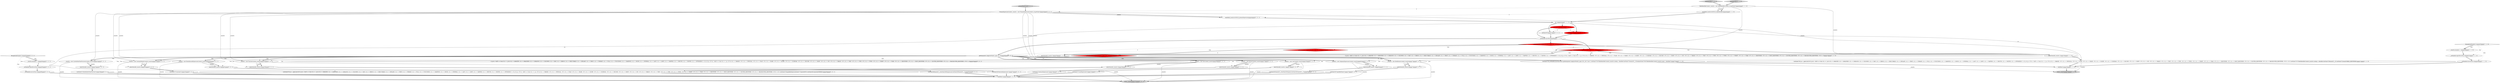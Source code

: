 digraph {
56 [style = filled, label = "primaryExpression['0', '0', '1']", fillcolor = lightgray, shape = diamond image = "AAA0AAABBB3BBB"];
17 [style = filled, label = "enterOuterAlt(_localctx,2)@@@26@@@['1', '1', '0']", fillcolor = white, shape = ellipse image = "AAA0AAABBB1BBB"];
25 [style = filled, label = "RecognitionException re@@@93@@@['0', '0', '1']", fillcolor = white, shape = diamond image = "AAA0AAABBB3BBB"];
23 [style = filled, label = "enterOuterAlt(_localctx,3)@@@25@@@['0', '0', '1']", fillcolor = white, shape = ellipse image = "AAA0AAABBB3BBB"];
24 [style = filled, label = "enterOuterAlt(_localctx,7)@@@63@@@['0', '0', '1']", fillcolor = white, shape = ellipse image = "AAA0AAABBB3BBB"];
6 [style = filled, label = "TableIdentifierContext _localctx = new TableIdentifierContext(_ctx,getState())@@@3@@@['1', '1', '0']", fillcolor = white, shape = ellipse image = "AAA0AAABBB1BBB"];
34 [style = filled, label = "{setState(588)match(T__0)setState(589)expression()setState(590)match(T__1)}@@@82@@@['0', '0', '1']", fillcolor = white, shape = ellipse image = "AAA0AAABBB3BBB"];
9 [style = filled, label = "_errHandler.sync(this)@@@8@@@['1', '1', '1']", fillcolor = white, shape = ellipse image = "AAA0AAABBB1BBB"];
26 [style = filled, label = "_localctx = new SubqueryExpressionContext(_localctx)@@@62@@@['0', '0', '1']", fillcolor = white, shape = ellipse image = "AAA0AAABBB3BBB"];
10 [style = filled, label = "getInterpreter().adaptivePredict(_input,100,_ctx)@@@9@@@['1', '0', '0']", fillcolor = red, shape = diamond image = "AAA1AAABBB1BBB"];
31 [style = filled, label = "enterOuterAlt(_localctx,4)@@@32@@@['0', '0', '1']", fillcolor = white, shape = ellipse image = "AAA0AAABBB3BBB"];
15 [style = filled, label = "{exitRule()}@@@50@@@['1', '1', '0']", fillcolor = white, shape = ellipse image = "AAA0AAABBB1BBB"];
29 [style = filled, label = "enterOuterAlt(_localctx,5)@@@39@@@['0', '0', '1']", fillcolor = white, shape = ellipse image = "AAA0AAABBB3BBB"];
47 [style = filled, label = "enterOuterAlt(_localctx,9)@@@81@@@['0', '0', '1']", fillcolor = white, shape = ellipse image = "AAA0AAABBB3BBB"];
58 [style = filled, label = "_localctx = new ConstantDefaultContext(_localctx)@@@31@@@['0', '0', '1']", fillcolor = white, shape = ellipse image = "AAA0AAABBB3BBB"];
0 [style = filled, label = "enterRule(_localctx,96,RULE_tableIdentifier)@@@4@@@['1', '1', '0']", fillcolor = white, shape = ellipse image = "AAA0AAABBB1BBB"];
16 [style = filled, label = "tableIdentifier['1', '0', '0']", fillcolor = lightgray, shape = diamond image = "AAA0AAABBB1BBB"];
8 [style = filled, label = "setState(753)@@@7@@@['1', '0', '0']", fillcolor = red, shape = ellipse image = "AAA1AAABBB1BBB"];
21 [style = filled, label = "tableIdentifier['0', '1', '0']", fillcolor = lightgray, shape = diamond image = "AAA0AAABBB2BBB"];
45 [style = filled, label = "{setState(573)extractExpression()}@@@19@@@['0', '0', '1']", fillcolor = white, shape = ellipse image = "AAA0AAABBB3BBB"];
35 [style = filled, label = "return _localctx@@@101@@@['0', '0', '1']", fillcolor = lightgray, shape = ellipse image = "AAA0AAABBB3BBB"];
46 [style = filled, label = "_localctx.exception = re@@@94@@@['0', '0', '1']", fillcolor = white, shape = ellipse image = "AAA0AAABBB3BBB"];
4 [style = filled, label = "{setState(750)_la = _input.LA(1)if ((((_la) & ~0x3f) == 0 && ((1L << _la) & ((1L << ANALYZE) | (1L << ANALYZED) | (1L << CATALOGS) | (1L << COLUMNS) | (1L << DAY) | (1L << DEBUG) | (1L << EXECUTABLE) | (1L << EXPLAIN) | (1L << FIRST) | (1L << FORMAT) | (1L << FULL) | (1L << FUNCTIONS) | (1L << GRAPHVIZ) | (1L << HOUR) | (1L << INTERVAL) | (1L << LAST) | (1L << LIMIT) | (1L << MAPPED) | (1L << MINUTE) | (1L << MONTH) | (1L << OPTIMIZED))) != 0) || ((((_la - 67)) & ~0x3f) == 0 && ((1L << (_la - 67)) & ((1L << (PARSED - 67)) | (1L << (PHYSICAL - 67)) | (1L << (PLAN - 67)) | (1L << (RLIKE - 67)) | (1L << (QUERY - 67)) | (1L << (SCHEMAS - 67)) | (1L << (SECOND - 67)) | (1L << (SHOW - 67)) | (1L << (SYS - 67)) | (1L << (TABLES - 67)) | (1L << (TEXT - 67)) | (1L << (TYPE - 67)) | (1L << (TYPES - 67)) | (1L << (VERIFY - 67)) | (1L << (YEAR - 67)) | (1L << (IDENTIFIER - 67)) | (1L << (DIGIT_IDENTIFIER - 67)) | (1L << (QUOTED_IDENTIFIER - 67)) | (1L << (BACKQUOTED_IDENTIFIER - 67)))) != 0)) {{setState(747)((TableIdentifierContext)_localctx).catalog = identifier()setState(748)match(T__3)}}setState(752)match(TABLE_IDENTIFIER)}@@@11@@@['1', '1', '0']", fillcolor = white, shape = ellipse image = "AAA0AAABBB1BBB"];
48 [style = filled, label = "_localctx = new ParenthesizedExpressionContext(_localctx)@@@80@@@['0', '0', '1']", fillcolor = white, shape = ellipse image = "AAA0AAABBB3BBB"];
42 [style = filled, label = "setState(592)@@@7@@@['0', '0', '1']", fillcolor = white, shape = ellipse image = "AAA0AAABBB3BBB"];
5 [style = filled, label = "return _localctx@@@53@@@['1', '1', '0']", fillcolor = lightgray, shape = ellipse image = "AAA0AAABBB1BBB"];
43 [style = filled, label = "enterOuterAlt(_localctx,2)@@@18@@@['0', '0', '1']", fillcolor = white, shape = ellipse image = "AAA0AAABBB3BBB"];
2 [style = filled, label = "enterOuterAlt(_localctx,1)@@@10@@@['1', '1', '0']", fillcolor = white, shape = ellipse image = "AAA0AAABBB1BBB"];
14 [style = filled, label = "RecognitionException re@@@45@@@['1', '1', '0']", fillcolor = white, shape = diamond image = "AAA0AAABBB1BBB"];
32 [style = filled, label = "enterOuterAlt(_localctx,8)@@@74@@@['0', '0', '1']", fillcolor = white, shape = ellipse image = "AAA0AAABBB3BBB"];
19 [style = filled, label = "getInterpreter().adaptivePredict(_input,101,_ctx)@@@9@@@['0', '1', '0']", fillcolor = red, shape = diamond image = "AAA1AAABBB2BBB"];
57 [style = filled, label = "{setState(572)castExpression()}@@@12@@@['0', '0', '1']", fillcolor = white, shape = ellipse image = "AAA0AAABBB3BBB"];
20 [style = filled, label = "setState(759)@@@7@@@['0', '1', '0']", fillcolor = red, shape = ellipse image = "AAA1AAABBB2BBB"];
52 [style = filled, label = "enterOuterAlt(_localctx,1)@@@11@@@['0', '0', '1']", fillcolor = white, shape = ellipse image = "AAA0AAABBB3BBB"];
40 [style = filled, label = "_localctx = new DereferenceContext(_localctx)@@@73@@@['0', '0', '1']", fillcolor = white, shape = ellipse image = "AAA0AAABBB3BBB"];
60 [style = filled, label = "(((_la) & ~0x3f) == 0 && ((1L << _la) & ((1L << ANALYZE) | (1L << ANALYZED) | (1L << CATALOGS) | (1L << COLUMNS) | (1L << DAY) | (1L << DEBUG) | (1L << EXECUTABLE) | (1L << EXPLAIN) | (1L << FIRST) | (1L << FORMAT) | (1L << FULL) | (1L << FUNCTIONS) | (1L << GRAPHVIZ) | (1L << HOUR) | (1L << INTERVAL) | (1L << LAST) | (1L << LIMIT) | (1L << MAPPED) | (1L << MINUTE) | (1L << MONTH) | (1L << OPTIMIZED))) != 0) || ((((_la - 67)) & ~0x3f) == 0 && ((1L << (_la - 67)) & ((1L << (PARSED - 67)) | (1L << (PHYSICAL - 67)) | (1L << (PLAN - 67)) | (1L << (RLIKE - 67)) | (1L << (QUERY - 67)) | (1L << (SCHEMAS - 67)) | (1L << (SECOND - 67)) | (1L << (SHOW - 67)) | (1L << (SYS - 67)) | (1L << (TABLES - 67)) | (1L << (TEXT - 67)) | (1L << (TYPE - 67)) | (1L << (TYPES - 67)) | (1L << (VERIFY - 67)) | (1L << (YEAR - 67)) | (1L << (IDENTIFIER - 67)) | (1L << (DIGIT_IDENTIFIER - 67)) | (1L << (QUOTED_IDENTIFIER - 67)) | (1L << (BACKQUOTED_IDENTIFIER - 67)))) != 0)@@@43@@@['0', '0', '1']", fillcolor = white, shape = diamond image = "AAA0AAABBB3BBB"];
39 [style = filled, label = "_localctx = new CurrentDateTimeFunctionContext(_localctx)@@@24@@@['0', '0', '1']", fillcolor = white, shape = ellipse image = "AAA0AAABBB3BBB"];
18 [style = filled, label = "{setState(756)_errHandler.sync(this)switch (getInterpreter().adaptivePredict(_input,100,_ctx)) {case 1:{setState(753)((TableIdentifierContext)_localctx).catalog = identifier()setState(754)match(T__3)}breaksetState(758)((TableIdentifierContext)_localctx).name = identifier()}@@@27@@@['1', '1', '0']", fillcolor = white, shape = ellipse image = "AAA0AAABBB1BBB"];
37 [style = filled, label = "_localctx = new FunctionContext(_localctx)@@@55@@@['0', '0', '1']", fillcolor = white, shape = ellipse image = "AAA0AAABBB3BBB"];
54 [style = filled, label = "PrimaryExpressionContext _localctx = new PrimaryExpressionContext(_ctx,getState())@@@3@@@['0', '0', '1']", fillcolor = white, shape = ellipse image = "AAA0AAABBB3BBB"];
59 [style = filled, label = "_localctx = new StarContext(_localctx)@@@38@@@['0', '0', '1']", fillcolor = white, shape = ellipse image = "AAA0AAABBB3BBB"];
28 [style = filled, label = "{setState(574)builtinDateTimeFunction()}@@@26@@@['0', '0', '1']", fillcolor = white, shape = ellipse image = "AAA0AAABBB3BBB"];
41 [style = filled, label = "{exitRule()}@@@98@@@['0', '0', '1']", fillcolor = white, shape = ellipse image = "AAA0AAABBB3BBB"];
30 [style = filled, label = "getInterpreter().adaptivePredict(_input,79,_ctx)@@@9@@@['0', '0', '1']", fillcolor = white, shape = diamond image = "AAA0AAABBB3BBB"];
33 [style = filled, label = "_localctx = new CastContext(_localctx)@@@10@@@['0', '0', '1']", fillcolor = white, shape = ellipse image = "AAA0AAABBB3BBB"];
49 [style = filled, label = "_localctx = new ExtractContext(_localctx)@@@17@@@['0', '0', '1']", fillcolor = white, shape = ellipse image = "AAA0AAABBB3BBB"];
27 [style = filled, label = "{setState(582)functionExpression()}@@@57@@@['0', '0', '1']", fillcolor = white, shape = ellipse image = "AAA0AAABBB3BBB"];
38 [style = filled, label = "_errHandler.recover(this,re)@@@96@@@['0', '0', '1']", fillcolor = white, shape = ellipse image = "AAA0AAABBB3BBB"];
12 [style = filled, label = "_localctx.exception = re@@@46@@@['1', '1', '0']", fillcolor = white, shape = ellipse image = "AAA0AAABBB1BBB"];
1 [style = filled, label = "getInterpreter().adaptivePredict(_input,99,_ctx)@@@30@@@['1', '0', '0']", fillcolor = red, shape = diamond image = "AAA1AAABBB1BBB"];
11 [style = filled, label = "int _la@@@5@@@['1', '1', '1']", fillcolor = white, shape = ellipse image = "AAA0AAABBB1BBB"];
13 [style = filled, label = "_errHandler.reportError(this,re)@@@47@@@['1', '1', '0']", fillcolor = white, shape = ellipse image = "AAA0AAABBB1BBB"];
3 [style = filled, label = "_errHandler.recover(this,re)@@@48@@@['1', '1', '0']", fillcolor = white, shape = ellipse image = "AAA0AAABBB1BBB"];
50 [style = filled, label = "enterOuterAlt(_localctx,6)@@@56@@@['0', '0', '1']", fillcolor = white, shape = ellipse image = "AAA0AAABBB3BBB"];
55 [style = filled, label = "{setState(575)constant()}@@@33@@@['0', '0', '1']", fillcolor = white, shape = ellipse image = "AAA0AAABBB3BBB"];
51 [style = filled, label = "_errHandler.reportError(this,re)@@@95@@@['0', '0', '1']", fillcolor = white, shape = ellipse image = "AAA0AAABBB3BBB"];
53 [style = filled, label = "{setState(587)qualifiedName()}@@@75@@@['0', '0', '1']", fillcolor = white, shape = ellipse image = "AAA0AAABBB3BBB"];
61 [style = filled, label = "{setState(583)match(T__0)setState(584)query()setState(585)match(T__1)}@@@64@@@['0', '0', '1']", fillcolor = white, shape = ellipse image = "AAA0AAABBB3BBB"];
36 [style = filled, label = "enterRule(_localctx,60,RULE_primaryExpression)@@@4@@@['0', '0', '1']", fillcolor = white, shape = ellipse image = "AAA0AAABBB3BBB"];
22 [style = filled, label = "getInterpreter().adaptivePredict(_input,100,_ctx)@@@30@@@['0', '1', '0']", fillcolor = red, shape = diamond image = "AAA1AAABBB2BBB"];
7 [style = filled, label = "(((_la) & ~0x3f) == 0 && ((1L << _la) & ((1L << ANALYZE) | (1L << ANALYZED) | (1L << CATALOGS) | (1L << COLUMNS) | (1L << DAY) | (1L << DEBUG) | (1L << EXECUTABLE) | (1L << EXPLAIN) | (1L << FIRST) | (1L << FORMAT) | (1L << FULL) | (1L << FUNCTIONS) | (1L << GRAPHVIZ) | (1L << HOUR) | (1L << INTERVAL) | (1L << LAST) | (1L << LIMIT) | (1L << MAPPED) | (1L << MINUTE) | (1L << MONTH) | (1L << OPTIMIZED))) != 0) || ((((_la - 67)) & ~0x3f) == 0 && ((1L << (_la - 67)) & ((1L << (PARSED - 67)) | (1L << (PHYSICAL - 67)) | (1L << (PLAN - 67)) | (1L << (RLIKE - 67)) | (1L << (QUERY - 67)) | (1L << (SCHEMAS - 67)) | (1L << (SECOND - 67)) | (1L << (SHOW - 67)) | (1L << (SYS - 67)) | (1L << (TABLES - 67)) | (1L << (TEXT - 67)) | (1L << (TYPE - 67)) | (1L << (TYPES - 67)) | (1L << (VERIFY - 67)) | (1L << (YEAR - 67)) | (1L << (IDENTIFIER - 67)) | (1L << (DIGIT_IDENTIFIER - 67)) | (1L << (QUOTED_IDENTIFIER - 67)) | (1L << (BACKQUOTED_IDENTIFIER - 67)))) != 0)@@@14@@@['1', '1', '0']", fillcolor = white, shape = diamond image = "AAA0AAABBB1BBB"];
44 [style = filled, label = "{setState(579)_la = _input.LA(1)if ((((_la) & ~0x3f) == 0 && ((1L << _la) & ((1L << ANALYZE) | (1L << ANALYZED) | (1L << CATALOGS) | (1L << COLUMNS) | (1L << DAY) | (1L << DEBUG) | (1L << EXECUTABLE) | (1L << EXPLAIN) | (1L << FIRST) | (1L << FORMAT) | (1L << FULL) | (1L << FUNCTIONS) | (1L << GRAPHVIZ) | (1L << HOUR) | (1L << INTERVAL) | (1L << LAST) | (1L << LIMIT) | (1L << MAPPED) | (1L << MINUTE) | (1L << MONTH) | (1L << OPTIMIZED))) != 0) || ((((_la - 67)) & ~0x3f) == 0 && ((1L << (_la - 67)) & ((1L << (PARSED - 67)) | (1L << (PHYSICAL - 67)) | (1L << (PLAN - 67)) | (1L << (RLIKE - 67)) | (1L << (QUERY - 67)) | (1L << (SCHEMAS - 67)) | (1L << (SECOND - 67)) | (1L << (SHOW - 67)) | (1L << (SYS - 67)) | (1L << (TABLES - 67)) | (1L << (TEXT - 67)) | (1L << (TYPE - 67)) | (1L << (TYPES - 67)) | (1L << (VERIFY - 67)) | (1L << (YEAR - 67)) | (1L << (IDENTIFIER - 67)) | (1L << (DIGIT_IDENTIFIER - 67)) | (1L << (QUOTED_IDENTIFIER - 67)) | (1L << (BACKQUOTED_IDENTIFIER - 67)))) != 0)) {{setState(576)qualifiedName()setState(577)match(DOT)}}setState(581)match(ASTERISK)}@@@40@@@['0', '0', '1']", fillcolor = white, shape = ellipse image = "AAA0AAABBB3BBB"];
32->53 [style = bold, label=""];
49->35 [style = solid, label="_localctx"];
54->40 [style = solid, label="_localctx"];
20->9 [style = bold, label=""];
4->15 [style = bold, label=""];
42->9 [style = bold, label=""];
6->0 [style = solid, label="_localctx"];
10->17 [style = bold, label=""];
38->41 [style = bold, label=""];
9->10 [style = bold, label=""];
30->49 [style = bold, label=""];
57->41 [style = bold, label=""];
40->32 [style = solid, label="_localctx"];
36->11 [style = bold, label=""];
56->54 [style = bold, label=""];
54->48 [style = solid, label="_localctx"];
23->28 [style = bold, label=""];
49->43 [style = solid, label="_localctx"];
46->51 [style = bold, label=""];
39->23 [style = bold, label=""];
53->41 [style = bold, label=""];
48->47 [style = solid, label="_localctx"];
14->3 [style = dotted, label="true"];
29->44 [style = bold, label=""];
30->40 [style = bold, label=""];
59->35 [style = solid, label="_localctx"];
30->43 [style = dotted, label="true"];
10->1 [style = dotted, label="true"];
47->34 [style = bold, label=""];
30->39 [style = dotted, label="true"];
30->49 [style = dotted, label="true"];
0->36 [style = dashed, label="0"];
54->58 [style = solid, label="_localctx"];
26->35 [style = solid, label="_localctx"];
30->33 [style = dotted, label="true"];
45->41 [style = bold, label=""];
55->41 [style = bold, label=""];
14->12 [style = dotted, label="true"];
40->35 [style = solid, label="_localctx"];
19->17 [style = dotted, label="true"];
16->6 [style = bold, label=""];
58->35 [style = solid, label="_localctx"];
30->26 [style = bold, label=""];
18->15 [style = bold, label=""];
30->50 [style = dotted, label="true"];
19->2 [style = bold, label=""];
30->58 [style = bold, label=""];
54->49 [style = solid, label="_localctx"];
26->24 [style = bold, label=""];
2->4 [style = bold, label=""];
25->38 [style = dotted, label="true"];
43->45 [style = bold, label=""];
1->22 [style = dashed, label="0"];
8->42 [style = dashed, label="0"];
30->29 [style = dotted, label="true"];
26->24 [style = solid, label="_localctx"];
37->50 [style = solid, label="_localctx"];
39->35 [style = solid, label="_localctx"];
19->22 [style = dotted, label="true"];
44->41 [style = bold, label=""];
30->23 [style = dotted, label="true"];
30->32 [style = dotted, label="true"];
11->44 [style = solid, label="_la"];
11->8 [style = bold, label=""];
10->2 [style = bold, label=""];
59->29 [style = solid, label="_localctx"];
2->33 [style = dashed, label="0"];
58->31 [style = solid, label="_localctx"];
30->60 [style = dotted, label="true"];
6->17 [style = solid, label="_localctx"];
24->61 [style = bold, label=""];
61->41 [style = bold, label=""];
33->35 [style = solid, label="_localctx"];
33->52 [style = bold, label=""];
30->58 [style = dotted, label="true"];
30->33 [style = bold, label=""];
50->27 [style = bold, label=""];
18->5 [style = solid, label="_localctx"];
48->35 [style = solid, label="_localctx"];
54->33 [style = solid, label="_localctx"];
0->11 [style = bold, label=""];
19->17 [style = bold, label=""];
19->7 [style = dotted, label="true"];
54->39 [style = solid, label="_localctx"];
28->41 [style = bold, label=""];
33->52 [style = solid, label="_localctx"];
10->17 [style = dotted, label="true"];
12->13 [style = bold, label=""];
10->30 [style = dashed, label="0"];
54->36 [style = bold, label=""];
10->2 [style = dotted, label="true"];
40->32 [style = bold, label=""];
9->19 [style = bold, label=""];
39->23 [style = solid, label="_localctx"];
30->37 [style = dotted, label="true"];
30->59 [style = bold, label=""];
11->4 [style = solid, label="_la"];
54->36 [style = solid, label="_localctx"];
30->52 [style = dotted, label="true"];
54->59 [style = solid, label="_localctx"];
30->31 [style = dotted, label="true"];
6->2 [style = solid, label="_localctx"];
6->54 [style = dashed, label="0"];
54->26 [style = solid, label="_localctx"];
41->35 [style = bold, label=""];
11->20 [style = bold, label=""];
30->24 [style = dotted, label="true"];
37->35 [style = solid, label="_localctx"];
21->6 [style = bold, label=""];
19->2 [style = dotted, label="true"];
10->19 [style = dashed, label="0"];
30->48 [style = dotted, label="true"];
54->37 [style = solid, label="_localctx"];
30->47 [style = dotted, label="true"];
8->20 [style = dashed, label="0"];
25->51 [style = dotted, label="true"];
58->31 [style = bold, label=""];
6->0 [style = bold, label=""];
3->15 [style = bold, label=""];
9->30 [style = bold, label=""];
34->41 [style = bold, label=""];
11->42 [style = bold, label=""];
30->37 [style = bold, label=""];
25->46 [style = bold, label=""];
30->26 [style = dotted, label="true"];
25->46 [style = dotted, label="true"];
49->43 [style = bold, label=""];
30->40 [style = dotted, label="true"];
14->13 [style = dotted, label="true"];
15->5 [style = bold, label=""];
59->29 [style = bold, label=""];
51->38 [style = bold, label=""];
13->3 [style = bold, label=""];
30->59 [style = dotted, label="true"];
31->55 [style = bold, label=""];
48->47 [style = bold, label=""];
14->12 [style = bold, label=""];
27->41 [style = bold, label=""];
8->9 [style = bold, label=""];
30->39 [style = bold, label=""];
17->37 [style = dashed, label="0"];
30->48 [style = bold, label=""];
52->57 [style = bold, label=""];
10->7 [style = dotted, label="true"];
17->18 [style = bold, label=""];
37->50 [style = bold, label=""];
4->5 [style = solid, label="_localctx"];
}

